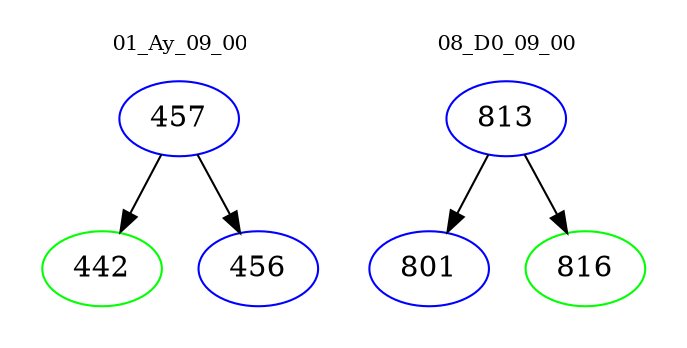 digraph{
subgraph cluster_0 {
color = white
label = "01_Ay_09_00";
fontsize=10;
T0_457 [label="457", color="blue"]
T0_457 -> T0_442 [color="black"]
T0_442 [label="442", color="green"]
T0_457 -> T0_456 [color="black"]
T0_456 [label="456", color="blue"]
}
subgraph cluster_1 {
color = white
label = "08_D0_09_00";
fontsize=10;
T1_813 [label="813", color="blue"]
T1_813 -> T1_801 [color="black"]
T1_801 [label="801", color="blue"]
T1_813 -> T1_816 [color="black"]
T1_816 [label="816", color="green"]
}
}
